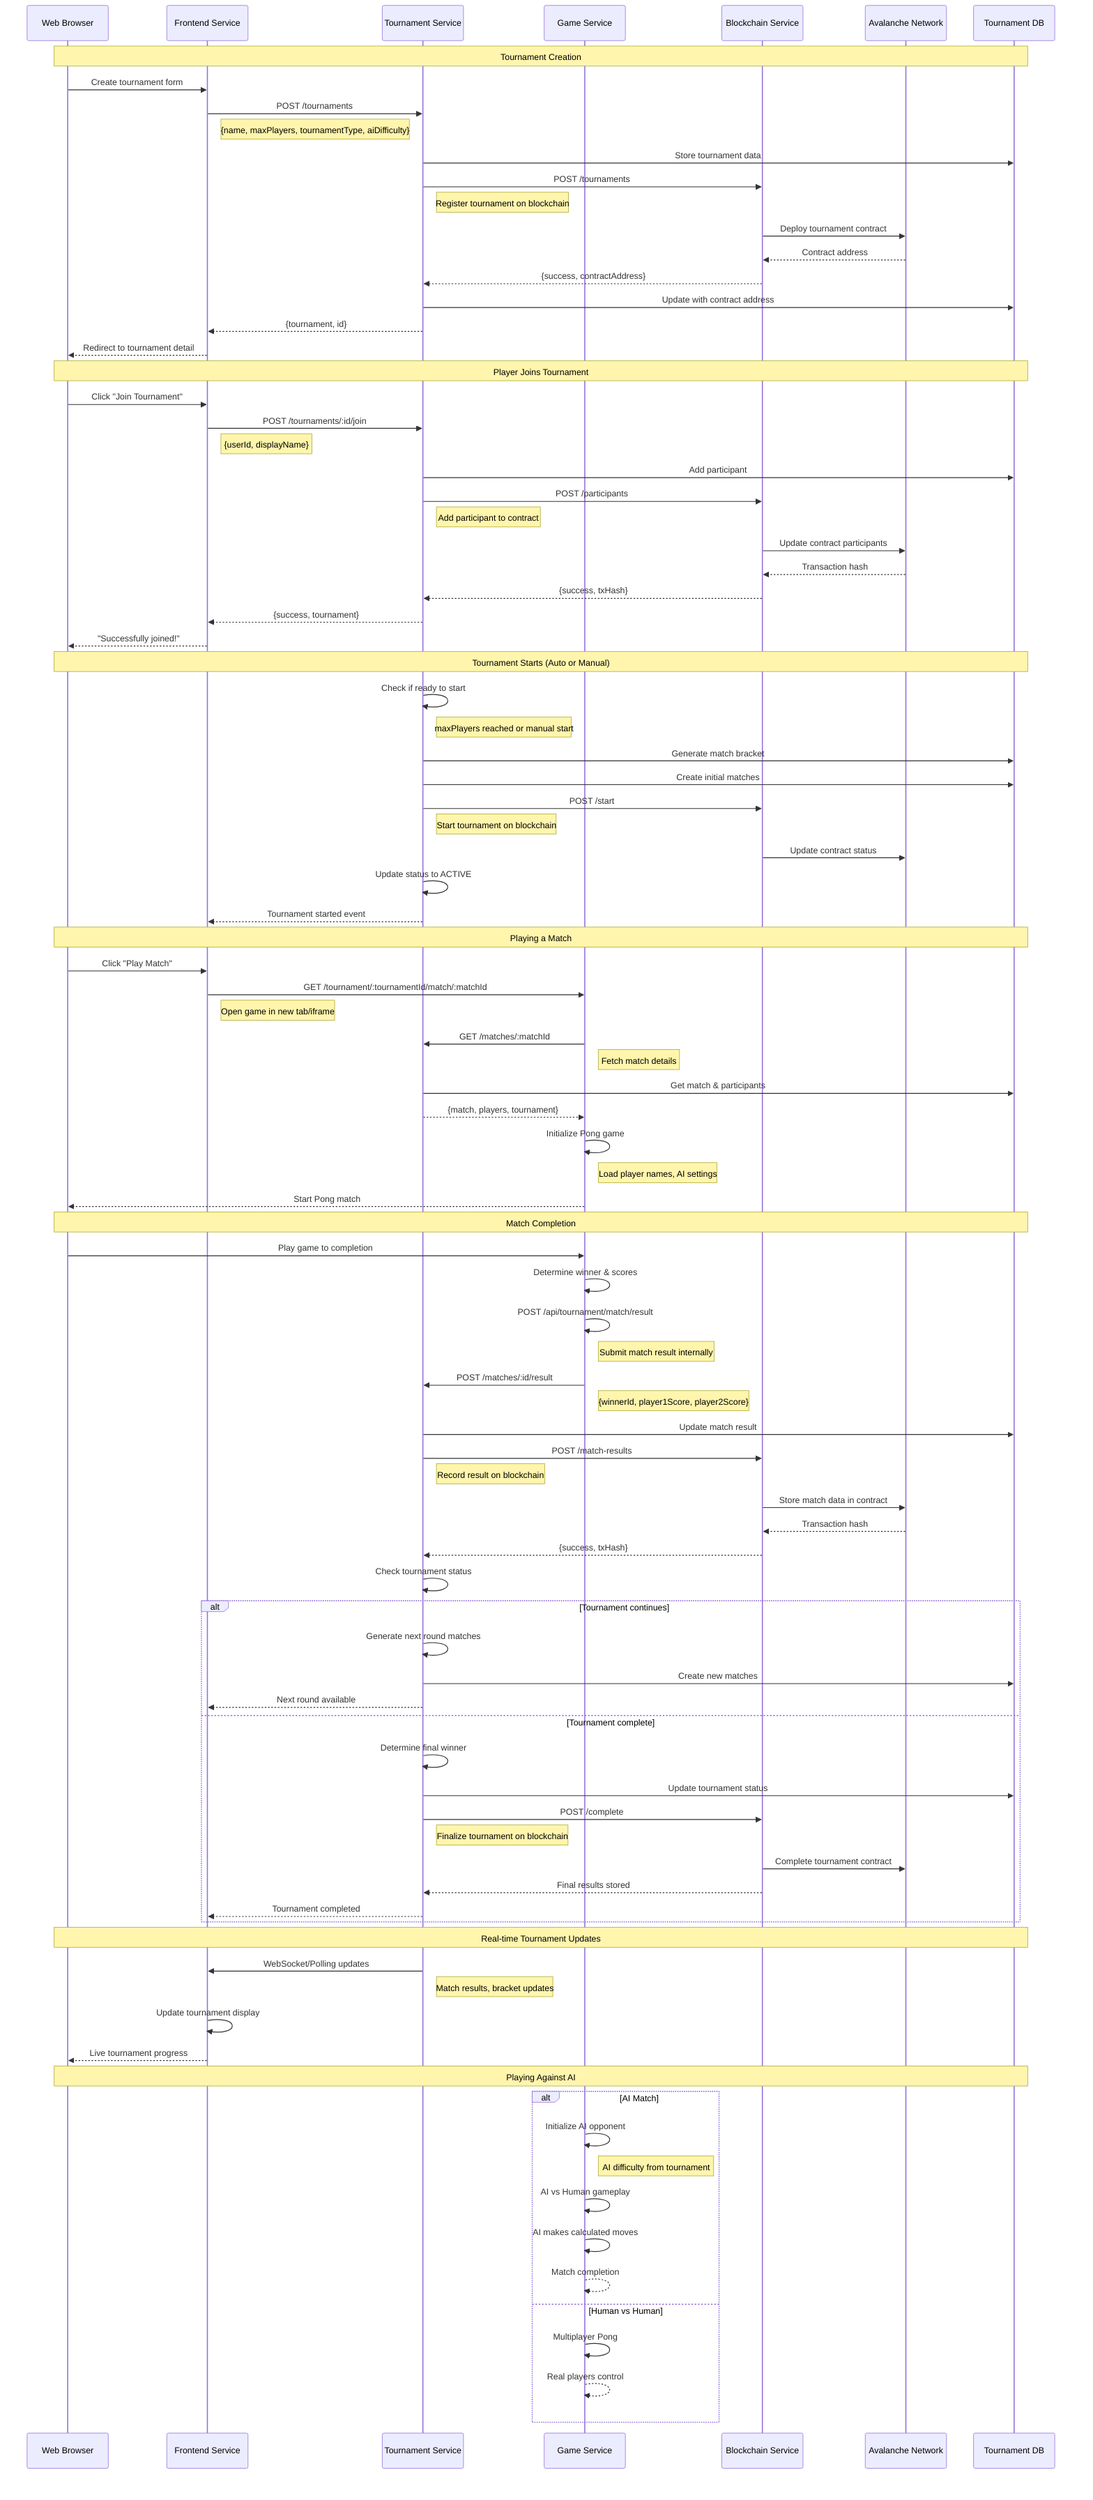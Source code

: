sequenceDiagram
    participant User as Web Browser
    participant Frontend as Frontend Service
    participant Tournament as Tournament Service
    participant Game as Game Service
    participant Blockchain as Blockchain Service
    participant Avalanche as Avalanche Network
    participant DB as Tournament DB
    
    %% Tournament Creation
    Note over User, DB: Tournament Creation
    User->>Frontend: Create tournament form
    Frontend->>Tournament: POST /tournaments
    Note right of Frontend: {name, maxPlayers, tournamentType, aiDifficulty}
    Tournament->>DB: Store tournament data
    Tournament->>Blockchain: POST /tournaments
    Note right of Tournament: Register tournament on blockchain
    Blockchain->>Avalanche: Deploy tournament contract
    Avalanche-->>Blockchain: Contract address
    Blockchain-->>Tournament: {success, contractAddress}
    Tournament->>DB: Update with contract address
    Tournament-->>Frontend: {tournament, id}
    Frontend-->>User: Redirect to tournament detail
    
    %% Tournament Joining
    Note over User, DB: Player Joins Tournament
    User->>Frontend: Click "Join Tournament"
    Frontend->>Tournament: POST /tournaments/:id/join
    Note right of Frontend: {userId, displayName}
    Tournament->>DB: Add participant
    Tournament->>Blockchain: POST /participants
    Note right of Tournament: Add participant to contract
    Blockchain->>Avalanche: Update contract participants
    Avalanche-->>Blockchain: Transaction hash
    Blockchain-->>Tournament: {success, txHash}
    Tournament-->>Frontend: {success, tournament}
    Frontend-->>User: "Successfully joined!"
    
    %% Tournament Start & Match Generation
    Note over User, DB: Tournament Starts (Auto or Manual)
    Tournament->>Tournament: Check if ready to start
    Note right of Tournament: maxPlayers reached or manual start
    Tournament->>DB: Generate match bracket
    Tournament->>DB: Create initial matches
    Tournament->>Blockchain: POST /start
    Note right of Tournament: Start tournament on blockchain
    Blockchain->>Avalanche: Update contract status
    Tournament->>Tournament: Update status to ACTIVE
    Tournament-->>Frontend: Tournament started event
    
    %% Match Play Flow
    Note over User, DB: Playing a Match
    User->>Frontend: Click "Play Match"
    Frontend->>Game: GET /tournament/:tournamentId/match/:matchId
    Note right of Frontend: Open game in new tab/iframe
    Game->>Tournament: GET /matches/:matchId
    Note right of Game: Fetch match details
    Tournament->>DB: Get match & participants
    Tournament-->>Game: {match, players, tournament}
    Game->>Game: Initialize Pong game
    Note right of Game: Load player names, AI settings
    Game-->>User: Start Pong match
    
    %% Game Completion & Result Submission
    Note over User, DB: Match Completion
    User->>Game: Play game to completion
    Game->>Game: Determine winner & scores
    Game->>Game: POST /api/tournament/match/result
    Note right of Game: Submit match result internally
    Game->>Tournament: POST /matches/:id/result
    Note right of Game: {winnerId, player1Score, player2Score}
    Tournament->>DB: Update match result
    Tournament->>Blockchain: POST /match-results
    Note right of Tournament: Record result on blockchain
    Blockchain->>Avalanche: Store match data in contract
    Avalanche-->>Blockchain: Transaction hash
    Blockchain-->>Tournament: {success, txHash}
    
    %% Tournament Progression
    Tournament->>Tournament: Check tournament status
    Alt Tournament continues
        Tournament->>Tournament: Generate next round matches
        Tournament->>DB: Create new matches
        Tournament-->>Frontend: Next round available
    Else Tournament complete
        Tournament->>Tournament: Determine final winner
        Tournament->>DB: Update tournament status
        Tournament->>Blockchain: POST /complete
        Note right of Tournament: Finalize tournament on blockchain
        Blockchain->>Avalanche: Complete tournament contract
        Blockchain-->>Tournament: Final results stored
        Tournament-->>Frontend: Tournament completed
    End
    
    %% Real-time Updates
    Note over User, DB: Real-time Tournament Updates
    Tournament->>Frontend: WebSocket/Polling updates
    Note right of Tournament: Match results, bracket updates
    Frontend->>Frontend: Update tournament display
    Frontend-->>User: Live tournament progress
    
    %% AI Opponent Flow
    Note over User, DB: Playing Against AI
    Alt AI Match
        Game->>Game: Initialize AI opponent
        Note right of Game: AI difficulty from tournament
        Game->>Game: AI vs Human gameplay
        Game->>Game: AI makes calculated moves
        Game-->>Game: Match completion
    Else Human vs Human
        Game->>Game: Multiplayer Pong
        Game-->>Game: Real players control
    End
